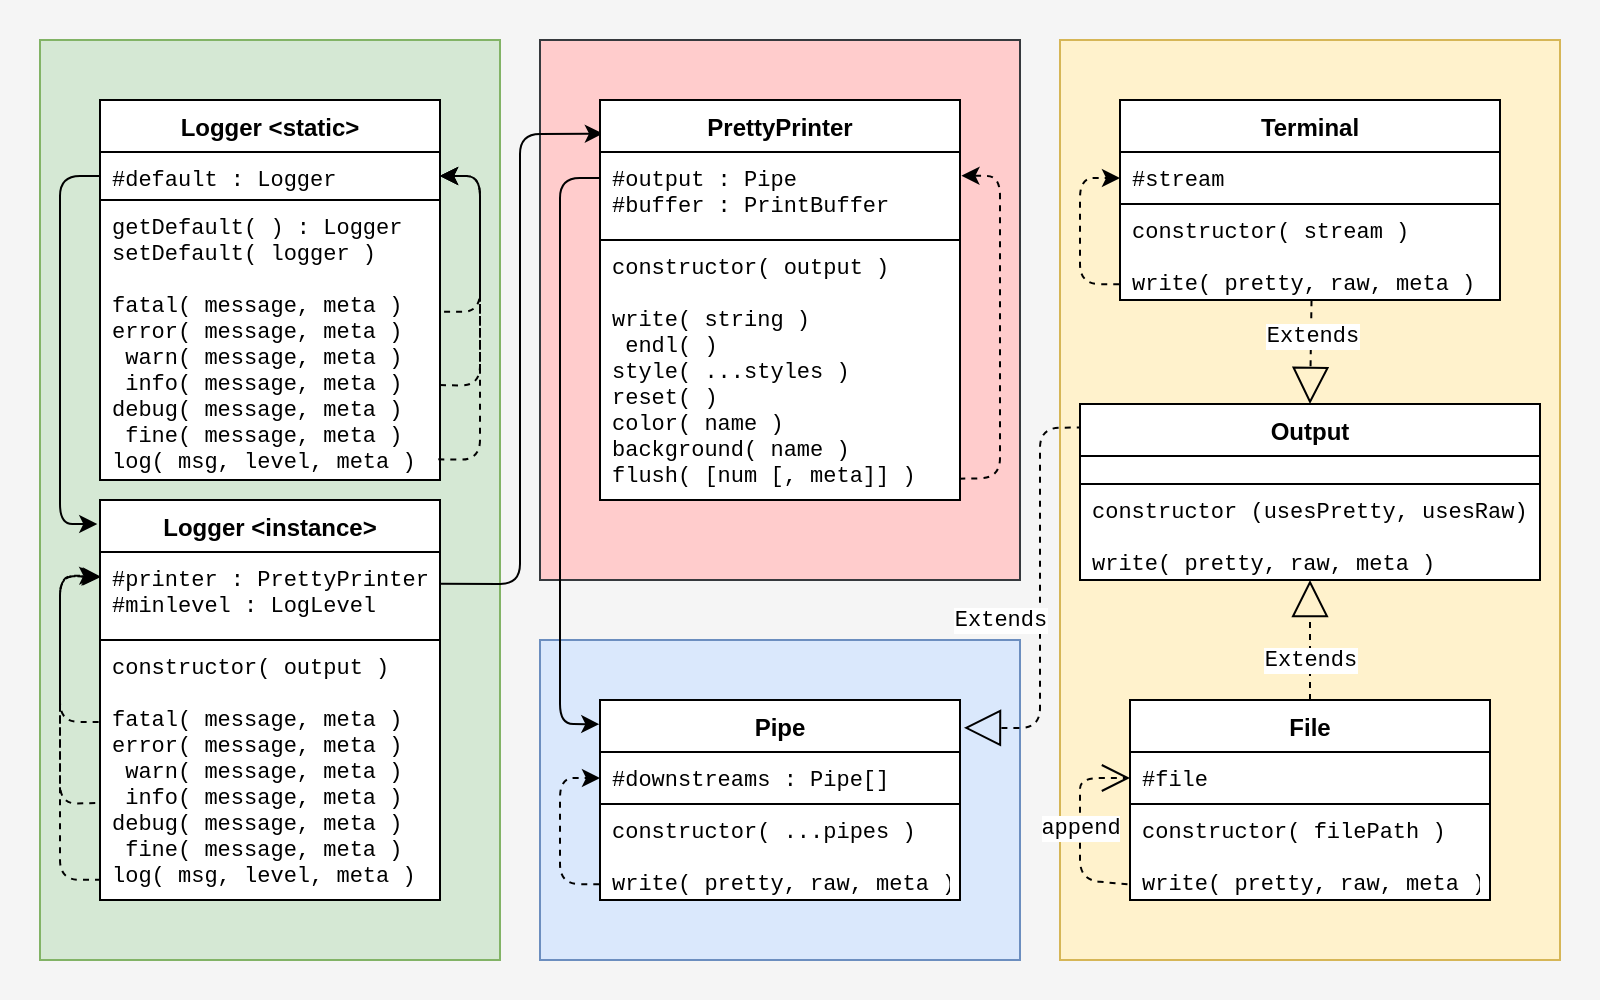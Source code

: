 <mxfile version="13.8.1" type="device"><diagram id="U3BwySoy5IUvd_BnStkb" name="Page-1"><mxGraphModel dx="955" dy="1703" grid="1" gridSize="10" guides="1" tooltips="1" connect="1" arrows="1" fold="1" page="1" pageScale="1" pageWidth="827" pageHeight="1169" math="0" shadow="0"><root><mxCell id="0"/><mxCell id="1" parent="0"/><mxCell id="i1ZC-Uaqm2fXmOrphN5o-76" value="" style="rounded=0;whiteSpace=wrap;html=1;shadow=0;sketch=0;strokeWidth=1;fillColor=#f5f5f5;fontFamily=Courier New;fontSize=11;fontColor=#333333;strokeColor=none;" vertex="1" parent="1"><mxGeometry y="-10" width="800" height="500" as="geometry"/></mxCell><mxCell id="i1ZC-Uaqm2fXmOrphN5o-5" value="" style="rounded=0;whiteSpace=wrap;html=1;fillColor=#d5e8d4;strokeColor=#82b366;" vertex="1" parent="1"><mxGeometry x="20" y="10" width="230" height="460" as="geometry"/></mxCell><mxCell id="i1ZC-Uaqm2fXmOrphN5o-7" value="Logger &lt;static&gt;" style="swimlane;fontStyle=1;align=center;verticalAlign=top;childLayout=stackLayout;horizontal=1;startSize=26;horizontalStack=0;resizeParent=1;resizeParentMax=0;resizeLast=0;collapsible=1;marginBottom=0;gradientColor=none;" vertex="1" parent="1"><mxGeometry x="50" y="40" width="170" height="190" as="geometry"/></mxCell><mxCell id="i1ZC-Uaqm2fXmOrphN5o-8" value="#default : Logger" style="text;align=left;verticalAlign=top;spacingLeft=4;spacingRight=4;overflow=hidden;rotatable=0;points=[[0,0.5],[1,0.5]];portConstraint=eastwest;fontFamily=Courier New;fontSize=11;fillColor=#ffffff;strokeColor=#000000;" vertex="1" parent="i1ZC-Uaqm2fXmOrphN5o-7"><mxGeometry y="26" width="170" height="24" as="geometry"/></mxCell><mxCell id="i1ZC-Uaqm2fXmOrphN5o-10" value="getDefault( ) : Logger&#10;setDefault( logger )&#10;&#10;fatal( message, meta )&#10;error( message, meta )&#10; warn( message, meta )&#10; info( message, meta )&#10;debug( message, meta )&#10; fine( message, meta )&#10;log( msg, level, meta )" style="text;align=left;verticalAlign=top;spacingLeft=4;spacingRight=4;overflow=hidden;rotatable=0;points=[[0,0.5],[1,0.5]];portConstraint=eastwest;fontFamily=Courier New;fontSize=11;fillColor=#ffffff;strokeColor=#000000;" vertex="1" parent="i1ZC-Uaqm2fXmOrphN5o-7"><mxGeometry y="50" width="170" height="140" as="geometry"/></mxCell><mxCell id="i1ZC-Uaqm2fXmOrphN5o-28" value="" style="endArrow=classic;html=1;dashed=1;fontFamily=Courier New;fontSize=11;exitX=1.012;exitY=0.399;exitDx=0;exitDy=0;exitPerimeter=0;entryX=1;entryY=0.5;entryDx=0;entryDy=0;" edge="1" parent="i1ZC-Uaqm2fXmOrphN5o-7" source="i1ZC-Uaqm2fXmOrphN5o-10" target="i1ZC-Uaqm2fXmOrphN5o-8"><mxGeometry width="50" height="50" relative="1" as="geometry"><mxPoint x="180" y="210" as="sourcePoint"/><mxPoint x="230" y="160" as="targetPoint"/><Array as="points"><mxPoint x="190" y="106"/><mxPoint x="190" y="38"/></Array></mxGeometry></mxCell><mxCell id="i1ZC-Uaqm2fXmOrphN5o-29" value="" style="endArrow=classic;html=1;dashed=1;fontFamily=Courier New;fontSize=11;exitX=0.995;exitY=0.926;exitDx=0;exitDy=0;exitPerimeter=0;entryX=1;entryY=0.5;entryDx=0;entryDy=0;" edge="1" parent="i1ZC-Uaqm2fXmOrphN5o-7" source="i1ZC-Uaqm2fXmOrphN5o-10" target="i1ZC-Uaqm2fXmOrphN5o-8"><mxGeometry width="50" height="50" relative="1" as="geometry"><mxPoint x="182.04" y="115.86" as="sourcePoint"/><mxPoint x="180" y="48" as="targetPoint"/><Array as="points"><mxPoint x="190" y="180"/><mxPoint x="190" y="38"/></Array></mxGeometry></mxCell><mxCell id="i1ZC-Uaqm2fXmOrphN5o-30" value="" style="endArrow=classic;html=1;dashed=1;fontFamily=Courier New;fontSize=11;exitX=1;exitY=0.75;exitDx=0;exitDy=0;entryX=1;entryY=0.5;entryDx=0;entryDy=0;" edge="1" parent="i1ZC-Uaqm2fXmOrphN5o-7" source="i1ZC-Uaqm2fXmOrphN5o-7" target="i1ZC-Uaqm2fXmOrphN5o-8"><mxGeometry width="50" height="50" relative="1" as="geometry"><mxPoint x="182.04" y="115.86" as="sourcePoint"/><mxPoint x="180" y="48" as="targetPoint"/><Array as="points"><mxPoint x="190" y="143"/><mxPoint x="190" y="38"/></Array></mxGeometry></mxCell><mxCell id="i1ZC-Uaqm2fXmOrphN5o-23" value="" style="endArrow=classic;html=1;fontFamily=Courier New;fontSize=11;exitX=0;exitY=0.5;exitDx=0;exitDy=0;entryX=-0.008;entryY=0.06;entryDx=0;entryDy=0;entryPerimeter=0;" edge="1" parent="1" source="i1ZC-Uaqm2fXmOrphN5o-8" target="i1ZC-Uaqm2fXmOrphN5o-11"><mxGeometry width="50" height="50" relative="1" as="geometry"><mxPoint x="-140" y="160" as="sourcePoint"/><mxPoint x="-90" y="110" as="targetPoint"/><Array as="points"><mxPoint x="30" y="78"/><mxPoint x="30" y="252"/></Array></mxGeometry></mxCell><mxCell id="i1ZC-Uaqm2fXmOrphN5o-11" value="Logger &lt;instance&gt;" style="swimlane;fontStyle=1;align=center;verticalAlign=top;childLayout=stackLayout;horizontal=1;startSize=26;horizontalStack=0;resizeParent=1;resizeParentMax=0;resizeLast=0;collapsible=1;marginBottom=0;gradientColor=none;" vertex="1" parent="1"><mxGeometry x="50" y="240" width="170" height="200" as="geometry"/></mxCell><mxCell id="i1ZC-Uaqm2fXmOrphN5o-12" value="#printer : PrettyPrinter&#10;#minlevel : LogLevel" style="text;align=left;verticalAlign=top;spacingLeft=4;spacingRight=4;overflow=hidden;rotatable=0;points=[[0,0.5],[1,0.5]];portConstraint=eastwest;fillColor=#ffffff;strokeColor=#000000;fontFamily=Courier New;fontSize=11;" vertex="1" parent="i1ZC-Uaqm2fXmOrphN5o-11"><mxGeometry y="26" width="170" height="44" as="geometry"/></mxCell><mxCell id="i1ZC-Uaqm2fXmOrphN5o-14" value="constructor( output )&#10;&#10;fatal( message, meta )&#10;error( message, meta )&#10; warn( message, meta )&#10; info( message, meta )&#10;debug( message, meta )&#10; fine( message, meta )&#10;log( msg, level, meta )" style="text;align=left;verticalAlign=top;spacingLeft=4;spacingRight=4;overflow=hidden;rotatable=0;points=[[0,0.5],[1,0.5]];portConstraint=eastwest;fillColor=#ffffff;strokeColor=#000000;fontFamily=Courier New;fontSize=11;" vertex="1" parent="i1ZC-Uaqm2fXmOrphN5o-11"><mxGeometry y="70" width="170" height="130" as="geometry"/></mxCell><mxCell id="i1ZC-Uaqm2fXmOrphN5o-32" value="" style="endArrow=classic;html=1;dashed=1;fontFamily=Courier New;fontSize=11;entryX=-0.001;entryY=0.282;entryDx=0;entryDy=0;entryPerimeter=0;exitX=-0.004;exitY=0.315;exitDx=0;exitDy=0;exitPerimeter=0;" edge="1" parent="i1ZC-Uaqm2fXmOrphN5o-11" source="i1ZC-Uaqm2fXmOrphN5o-14" target="i1ZC-Uaqm2fXmOrphN5o-12"><mxGeometry width="50" height="50" relative="1" as="geometry"><mxPoint x="-250" y="80" as="sourcePoint"/><mxPoint x="-200" y="30" as="targetPoint"/><Array as="points"><mxPoint x="-20" y="111"/><mxPoint x="-20" y="38"/></Array></mxGeometry></mxCell><mxCell id="i1ZC-Uaqm2fXmOrphN5o-33" value="" style="endArrow=classic;html=1;dashed=1;fontFamily=Courier New;fontSize=11;exitX=0.003;exitY=0.922;exitDx=0;exitDy=0;exitPerimeter=0;entryX=0.003;entryY=0.282;entryDx=0;entryDy=0;entryPerimeter=0;" edge="1" parent="i1ZC-Uaqm2fXmOrphN5o-11" source="i1ZC-Uaqm2fXmOrphN5o-14" target="i1ZC-Uaqm2fXmOrphN5o-12"><mxGeometry width="50" height="50" relative="1" as="geometry"><mxPoint x="-180" y="100" as="sourcePoint"/><mxPoint x="-130" y="50" as="targetPoint"/><Array as="points"><mxPoint x="-20" y="190"/><mxPoint x="-20" y="38"/></Array></mxGeometry></mxCell><mxCell id="i1ZC-Uaqm2fXmOrphN5o-34" value="" style="endArrow=classic;html=1;dashed=1;fontFamily=Courier New;fontSize=11;entryX=-0.008;entryY=0.269;entryDx=0;entryDy=0;entryPerimeter=0;exitX=-0.014;exitY=0.627;exitDx=0;exitDy=0;exitPerimeter=0;" edge="1" parent="i1ZC-Uaqm2fXmOrphN5o-11" source="i1ZC-Uaqm2fXmOrphN5o-14" target="i1ZC-Uaqm2fXmOrphN5o-12"><mxGeometry width="50" height="50" relative="1" as="geometry"><mxPoint x="-100" y="190" as="sourcePoint"/><mxPoint x="-120" y="40" as="targetPoint"/><Array as="points"><mxPoint x="-20" y="152"/><mxPoint x="-20" y="38"/></Array></mxGeometry></mxCell><mxCell id="i1ZC-Uaqm2fXmOrphN5o-40" value="" style="rounded=0;whiteSpace=wrap;html=1;shadow=0;sketch=0;strokeColor=#6c8ebf;strokeWidth=1;fillColor=#dae8fc;fontFamily=Helvetica;fontSize=12;" vertex="1" parent="1"><mxGeometry x="270" y="310" width="240" height="160" as="geometry"/></mxCell><mxCell id="i1ZC-Uaqm2fXmOrphN5o-41" value="" style="rounded=0;whiteSpace=wrap;html=1;shadow=0;sketch=0;strokeColor=#36393d;strokeWidth=1;fillColor=#ffcccc;fontFamily=Helvetica;fontSize=12;" vertex="1" parent="1"><mxGeometry x="270" y="10" width="240" height="270" as="geometry"/></mxCell><mxCell id="i1ZC-Uaqm2fXmOrphN5o-42" value="" style="endArrow=classic;html=1;fontFamily=Helvetica;fontSize=12;entryX=0.008;entryY=0.084;entryDx=0;entryDy=0;entryPerimeter=0;exitX=0.997;exitY=0.36;exitDx=0;exitDy=0;exitPerimeter=0;" edge="1" parent="1" source="i1ZC-Uaqm2fXmOrphN5o-12" target="i1ZC-Uaqm2fXmOrphN5o-35"><mxGeometry width="50" height="50" relative="1" as="geometry"><mxPoint x="230" y="250" as="sourcePoint"/><mxPoint x="280" y="200" as="targetPoint"/><Array as="points"><mxPoint x="260" y="282"/><mxPoint x="260" y="57"/></Array></mxGeometry></mxCell><mxCell id="i1ZC-Uaqm2fXmOrphN5o-35" value="PrettyPrinter" style="swimlane;fontStyle=1;align=center;verticalAlign=top;childLayout=stackLayout;horizontal=1;startSize=26;horizontalStack=0;resizeParent=1;resizeParentMax=0;resizeLast=0;collapsible=1;marginBottom=0;rounded=0;shadow=0;sketch=0;strokeColor=#000000;strokeWidth=1;fillColor=#ffffff;gradientColor=none;fontFamily=Helvetica;fontSize=12;" vertex="1" parent="1"><mxGeometry x="300" y="40" width="180" height="200" as="geometry"/></mxCell><mxCell id="i1ZC-Uaqm2fXmOrphN5o-36" value="#output : Pipe&#10;#buffer : PrintBuffer" style="text;align=left;verticalAlign=top;spacingLeft=4;spacingRight=4;overflow=hidden;rotatable=0;points=[[0,0.5],[1,0.5]];portConstraint=eastwest;fillColor=#ffffff;strokeColor=#000000;fontFamily=Courier New;fontSize=11;" vertex="1" parent="i1ZC-Uaqm2fXmOrphN5o-35"><mxGeometry y="26" width="180" height="44" as="geometry"/></mxCell><mxCell id="i1ZC-Uaqm2fXmOrphN5o-38" value="constructor( output )&#10;&#10;write( string )&#10; endl( )&#10;style( ...styles )&#10;reset( )&#10;color( name )&#10;background( name )&#10;flush( [num [, meta]] )" style="text;align=left;verticalAlign=top;spacingLeft=4;spacingRight=4;overflow=hidden;rotatable=0;points=[[0,0.5],[1,0.5]];portConstraint=eastwest;fillColor=#ffffff;strokeColor=#000000;fontFamily=Courier New;fontSize=11;" vertex="1" parent="i1ZC-Uaqm2fXmOrphN5o-35"><mxGeometry y="70" width="180" height="130" as="geometry"/></mxCell><mxCell id="i1ZC-Uaqm2fXmOrphN5o-55" value="" style="endArrow=classic;html=1;fontFamily=Courier New;fontSize=11;exitX=0.998;exitY=0.918;exitDx=0;exitDy=0;exitPerimeter=0;entryX=1.004;entryY=0.269;entryDx=0;entryDy=0;entryPerimeter=0;dashed=1;" edge="1" parent="i1ZC-Uaqm2fXmOrphN5o-35" source="i1ZC-Uaqm2fXmOrphN5o-38" target="i1ZC-Uaqm2fXmOrphN5o-36"><mxGeometry width="50" height="50" relative="1" as="geometry"><mxPoint x="240" y="180" as="sourcePoint"/><mxPoint x="290" y="130" as="targetPoint"/><Array as="points"><mxPoint x="200" y="189"/><mxPoint x="200" y="38"/></Array></mxGeometry></mxCell><mxCell id="i1ZC-Uaqm2fXmOrphN5o-49" value="Pipe" style="swimlane;fontStyle=1;align=center;verticalAlign=top;childLayout=stackLayout;horizontal=1;startSize=26;horizontalStack=0;resizeParent=1;resizeParentMax=0;resizeLast=0;collapsible=1;marginBottom=0;rounded=0;shadow=0;sketch=0;strokeColor=#000000;strokeWidth=1;fillColor=#ffffff;gradientColor=none;fontFamily=Helvetica;fontSize=12;" vertex="1" parent="1"><mxGeometry x="300" y="340" width="180" height="100" as="geometry"/></mxCell><mxCell id="i1ZC-Uaqm2fXmOrphN5o-50" value="#downstreams : Pipe[]" style="text;align=left;verticalAlign=top;spacingLeft=4;spacingRight=4;overflow=hidden;rotatable=0;points=[[0,0.5],[1,0.5]];portConstraint=eastwest;fillColor=#ffffff;strokeColor=#000000;fontFamily=Courier New;fontSize=11;" vertex="1" parent="i1ZC-Uaqm2fXmOrphN5o-49"><mxGeometry y="26" width="180" height="26" as="geometry"/></mxCell><mxCell id="i1ZC-Uaqm2fXmOrphN5o-51" value="constructor( ...pipes )&#10;&#10;write( pretty, raw, meta )" style="text;align=left;verticalAlign=top;spacingLeft=4;spacingRight=4;overflow=hidden;rotatable=0;points=[[0,0.5],[1,0.5]];portConstraint=eastwest;fillColor=#ffffff;strokeColor=#000000;fontFamily=Courier New;fontSize=11;" vertex="1" parent="i1ZC-Uaqm2fXmOrphN5o-49"><mxGeometry y="52" width="180" height="48" as="geometry"/></mxCell><mxCell id="i1ZC-Uaqm2fXmOrphN5o-53" value="" style="endArrow=classic;html=1;fontFamily=Courier New;fontSize=11;exitX=-0.002;exitY=0.836;exitDx=0;exitDy=0;exitPerimeter=0;entryX=0;entryY=0.5;entryDx=0;entryDy=0;dashed=1;" edge="1" parent="i1ZC-Uaqm2fXmOrphN5o-49" source="i1ZC-Uaqm2fXmOrphN5o-51" target="i1ZC-Uaqm2fXmOrphN5o-50"><mxGeometry width="50" height="50" relative="1" as="geometry"><mxPoint x="-470" as="sourcePoint"/><mxPoint x="-420" y="-50" as="targetPoint"/><Array as="points"><mxPoint x="-20" y="92"/><mxPoint x="-20" y="39"/></Array></mxGeometry></mxCell><mxCell id="i1ZC-Uaqm2fXmOrphN5o-54" value="" style="endArrow=classic;html=1;fontFamily=Courier New;fontSize=11;exitX=-0.002;exitY=0.295;exitDx=0;exitDy=0;exitPerimeter=0;entryX=-0.002;entryY=0.121;entryDx=0;entryDy=0;entryPerimeter=0;" edge="1" parent="1" source="i1ZC-Uaqm2fXmOrphN5o-36" target="i1ZC-Uaqm2fXmOrphN5o-49"><mxGeometry width="50" height="50" relative="1" as="geometry"><mxPoint x="230" y="250" as="sourcePoint"/><mxPoint x="280" y="200" as="targetPoint"/><Array as="points"><mxPoint x="280" y="79"/><mxPoint x="280" y="352"/></Array></mxGeometry></mxCell><mxCell id="i1ZC-Uaqm2fXmOrphN5o-57" value="" style="rounded=0;whiteSpace=wrap;html=1;shadow=0;sketch=0;strokeColor=#d6b656;strokeWidth=1;fillColor=#fff2cc;fontFamily=Courier New;fontSize=11;" vertex="1" parent="1"><mxGeometry x="530" y="10" width="250" height="460" as="geometry"/></mxCell><mxCell id="i1ZC-Uaqm2fXmOrphN5o-62" value="Extends" style="endArrow=block;endSize=16;endFill=0;html=1;dashed=1;fontFamily=Courier New;fontSize=11;exitX=0.006;exitY=0.133;exitDx=0;exitDy=0;exitPerimeter=0;entryX=1.011;entryY=0.139;entryDx=0;entryDy=0;entryPerimeter=0;" edge="1" parent="1" source="i1ZC-Uaqm2fXmOrphN5o-58" target="i1ZC-Uaqm2fXmOrphN5o-49"><mxGeometry x="0.121" y="-20" width="160" relative="1" as="geometry"><mxPoint x="170" y="230" as="sourcePoint"/><mxPoint x="330" y="230" as="targetPoint"/><Array as="points"><mxPoint x="520" y="204"/><mxPoint x="520" y="354"/></Array><mxPoint as="offset"/></mxGeometry></mxCell><mxCell id="i1ZC-Uaqm2fXmOrphN5o-58" value="Output" style="swimlane;fontStyle=1;align=center;verticalAlign=top;childLayout=stackLayout;horizontal=1;startSize=26;horizontalStack=0;resizeParent=1;resizeParentMax=0;resizeLast=0;collapsible=1;marginBottom=0;rounded=0;shadow=0;sketch=0;strokeColor=#000000;strokeWidth=1;fillColor=#ffffff;gradientColor=none;fontFamily=Helvetica;fontSize=12;" vertex="1" parent="1"><mxGeometry x="540" y="192" width="230" height="88" as="geometry"/></mxCell><mxCell id="i1ZC-Uaqm2fXmOrphN5o-59" value="" style="text;align=left;verticalAlign=top;spacingLeft=4;spacingRight=4;overflow=hidden;rotatable=0;points=[[0,0.5],[1,0.5]];portConstraint=eastwest;fillColor=#ffffff;strokeColor=#000000;fontFamily=Courier New;fontSize=11;" vertex="1" parent="i1ZC-Uaqm2fXmOrphN5o-58"><mxGeometry y="26" width="230" height="14" as="geometry"/></mxCell><mxCell id="i1ZC-Uaqm2fXmOrphN5o-60" value="constructor (usesPretty, usesRaw)&#10;&#10;write( pretty, raw, meta )" style="text;align=left;verticalAlign=top;spacingLeft=4;spacingRight=4;overflow=hidden;rotatable=0;points=[[0,0.5],[1,0.5]];portConstraint=eastwest;fillColor=#ffffff;strokeColor=#000000;fontFamily=Courier New;fontSize=11;" vertex="1" parent="i1ZC-Uaqm2fXmOrphN5o-58"><mxGeometry y="40" width="230" height="48" as="geometry"/></mxCell><mxCell id="i1ZC-Uaqm2fXmOrphN5o-68" value="File" style="swimlane;fontStyle=1;align=center;verticalAlign=top;childLayout=stackLayout;horizontal=1;startSize=26;horizontalStack=0;resizeParent=1;resizeParentMax=0;resizeLast=0;collapsible=1;marginBottom=0;rounded=0;shadow=0;sketch=0;strokeColor=#000000;strokeWidth=1;fillColor=#ffffff;gradientColor=none;fontFamily=Helvetica;fontSize=12;" vertex="1" parent="1"><mxGeometry x="565" y="340" width="180" height="100" as="geometry"/></mxCell><mxCell id="i1ZC-Uaqm2fXmOrphN5o-69" value="#file" style="text;align=left;verticalAlign=top;spacingLeft=4;spacingRight=4;overflow=hidden;rotatable=0;points=[[0,0.5],[1,0.5]];portConstraint=eastwest;fillColor=#ffffff;strokeColor=#000000;fontFamily=Courier New;fontSize=11;" vertex="1" parent="i1ZC-Uaqm2fXmOrphN5o-68"><mxGeometry y="26" width="180" height="26" as="geometry"/></mxCell><mxCell id="i1ZC-Uaqm2fXmOrphN5o-70" value="constructor( filePath )&#10;&#10;write( pretty, raw, meta )" style="text;align=left;verticalAlign=top;spacingLeft=4;spacingRight=4;overflow=hidden;rotatable=0;points=[[0,0.5],[1,0.5]];portConstraint=eastwest;fillColor=#ffffff;strokeColor=#000000;fontFamily=Courier New;fontSize=11;" vertex="1" parent="i1ZC-Uaqm2fXmOrphN5o-68"><mxGeometry y="52" width="180" height="48" as="geometry"/></mxCell><mxCell id="i1ZC-Uaqm2fXmOrphN5o-73" value="append" style="endArrow=open;endSize=12;dashed=1;html=1;fontFamily=Courier New;fontSize=11;entryX=0;entryY=0.5;entryDx=0;entryDy=0;exitX=-0.007;exitY=0.836;exitDx=0;exitDy=0;exitPerimeter=0;" edge="1" parent="i1ZC-Uaqm2fXmOrphN5o-68" source="i1ZC-Uaqm2fXmOrphN5o-70" target="i1ZC-Uaqm2fXmOrphN5o-69"><mxGeometry width="160" relative="1" as="geometry"><mxPoint x="-125" y="180" as="sourcePoint"/><mxPoint x="35" y="180" as="targetPoint"/><Array as="points"><mxPoint x="-25" y="90"/><mxPoint x="-25" y="60"/><mxPoint x="-25" y="39"/></Array></mxGeometry></mxCell><mxCell id="i1ZC-Uaqm2fXmOrphN5o-64" value="Terminal" style="swimlane;fontStyle=1;align=center;verticalAlign=top;childLayout=stackLayout;horizontal=1;startSize=26;horizontalStack=0;resizeParent=1;resizeParentMax=0;resizeLast=0;collapsible=1;marginBottom=0;rounded=0;shadow=0;sketch=0;strokeColor=#000000;strokeWidth=1;fillColor=#ffffff;gradientColor=none;fontFamily=Helvetica;fontSize=12;" vertex="1" parent="1"><mxGeometry x="560" y="40" width="190" height="100" as="geometry"/></mxCell><mxCell id="i1ZC-Uaqm2fXmOrphN5o-65" value="#stream" style="text;align=left;verticalAlign=top;spacingLeft=4;spacingRight=4;overflow=hidden;rotatable=0;points=[[0,0.5],[1,0.5]];portConstraint=eastwest;fillColor=#ffffff;strokeColor=#000000;fontFamily=Courier New;fontSize=11;" vertex="1" parent="i1ZC-Uaqm2fXmOrphN5o-64"><mxGeometry y="26" width="190" height="26" as="geometry"/></mxCell><mxCell id="i1ZC-Uaqm2fXmOrphN5o-66" value="constructor( stream )&#10;&#10;write( pretty, raw, meta )" style="text;align=left;verticalAlign=top;spacingLeft=4;spacingRight=4;overflow=hidden;rotatable=0;points=[[0,0.5],[1,0.5]];portConstraint=eastwest;fillColor=#ffffff;strokeColor=#000000;fontFamily=Courier New;fontSize=11;" vertex="1" parent="i1ZC-Uaqm2fXmOrphN5o-64"><mxGeometry y="52" width="190" height="48" as="geometry"/></mxCell><mxCell id="i1ZC-Uaqm2fXmOrphN5o-67" value="" style="endArrow=classic;html=1;fontFamily=Courier New;fontSize=11;exitX=-0.002;exitY=0.836;exitDx=0;exitDy=0;exitPerimeter=0;entryX=0;entryY=0.5;entryDx=0;entryDy=0;dashed=1;" edge="1" parent="i1ZC-Uaqm2fXmOrphN5o-64" source="i1ZC-Uaqm2fXmOrphN5o-66" target="i1ZC-Uaqm2fXmOrphN5o-65"><mxGeometry width="50" height="50" relative="1" as="geometry"><mxPoint x="-470" as="sourcePoint"/><mxPoint x="-420" y="-50" as="targetPoint"/><Array as="points"><mxPoint x="-20" y="92"/><mxPoint x="-20" y="39"/></Array></mxGeometry></mxCell><mxCell id="i1ZC-Uaqm2fXmOrphN5o-74" value="Extends" style="endArrow=block;endSize=16;endFill=0;html=1;dashed=1;fontFamily=Courier New;fontSize=11;exitX=0.5;exitY=0;exitDx=0;exitDy=0;entryX=0.5;entryY=1;entryDx=0;entryDy=0;" edge="1" parent="1" source="i1ZC-Uaqm2fXmOrphN5o-68" target="i1ZC-Uaqm2fXmOrphN5o-58"><mxGeometry x="-0.333" width="160" relative="1" as="geometry"><mxPoint x="380" y="290" as="sourcePoint"/><mxPoint x="540" y="290" as="targetPoint"/><mxPoint as="offset"/></mxGeometry></mxCell><mxCell id="i1ZC-Uaqm2fXmOrphN5o-75" value="Extends" style="endArrow=block;endSize=16;endFill=0;html=1;dashed=1;fontFamily=Courier New;fontSize=11;exitX=0.504;exitY=1.003;exitDx=0;exitDy=0;entryX=0.5;entryY=0;entryDx=0;entryDy=0;exitPerimeter=0;" edge="1" parent="1" source="i1ZC-Uaqm2fXmOrphN5o-66" target="i1ZC-Uaqm2fXmOrphN5o-58"><mxGeometry x="-0.333" width="160" relative="1" as="geometry"><mxPoint x="749.43" y="210" as="sourcePoint"/><mxPoint x="749.43" y="150" as="targetPoint"/><mxPoint as="offset"/></mxGeometry></mxCell></root></mxGraphModel></diagram></mxfile>